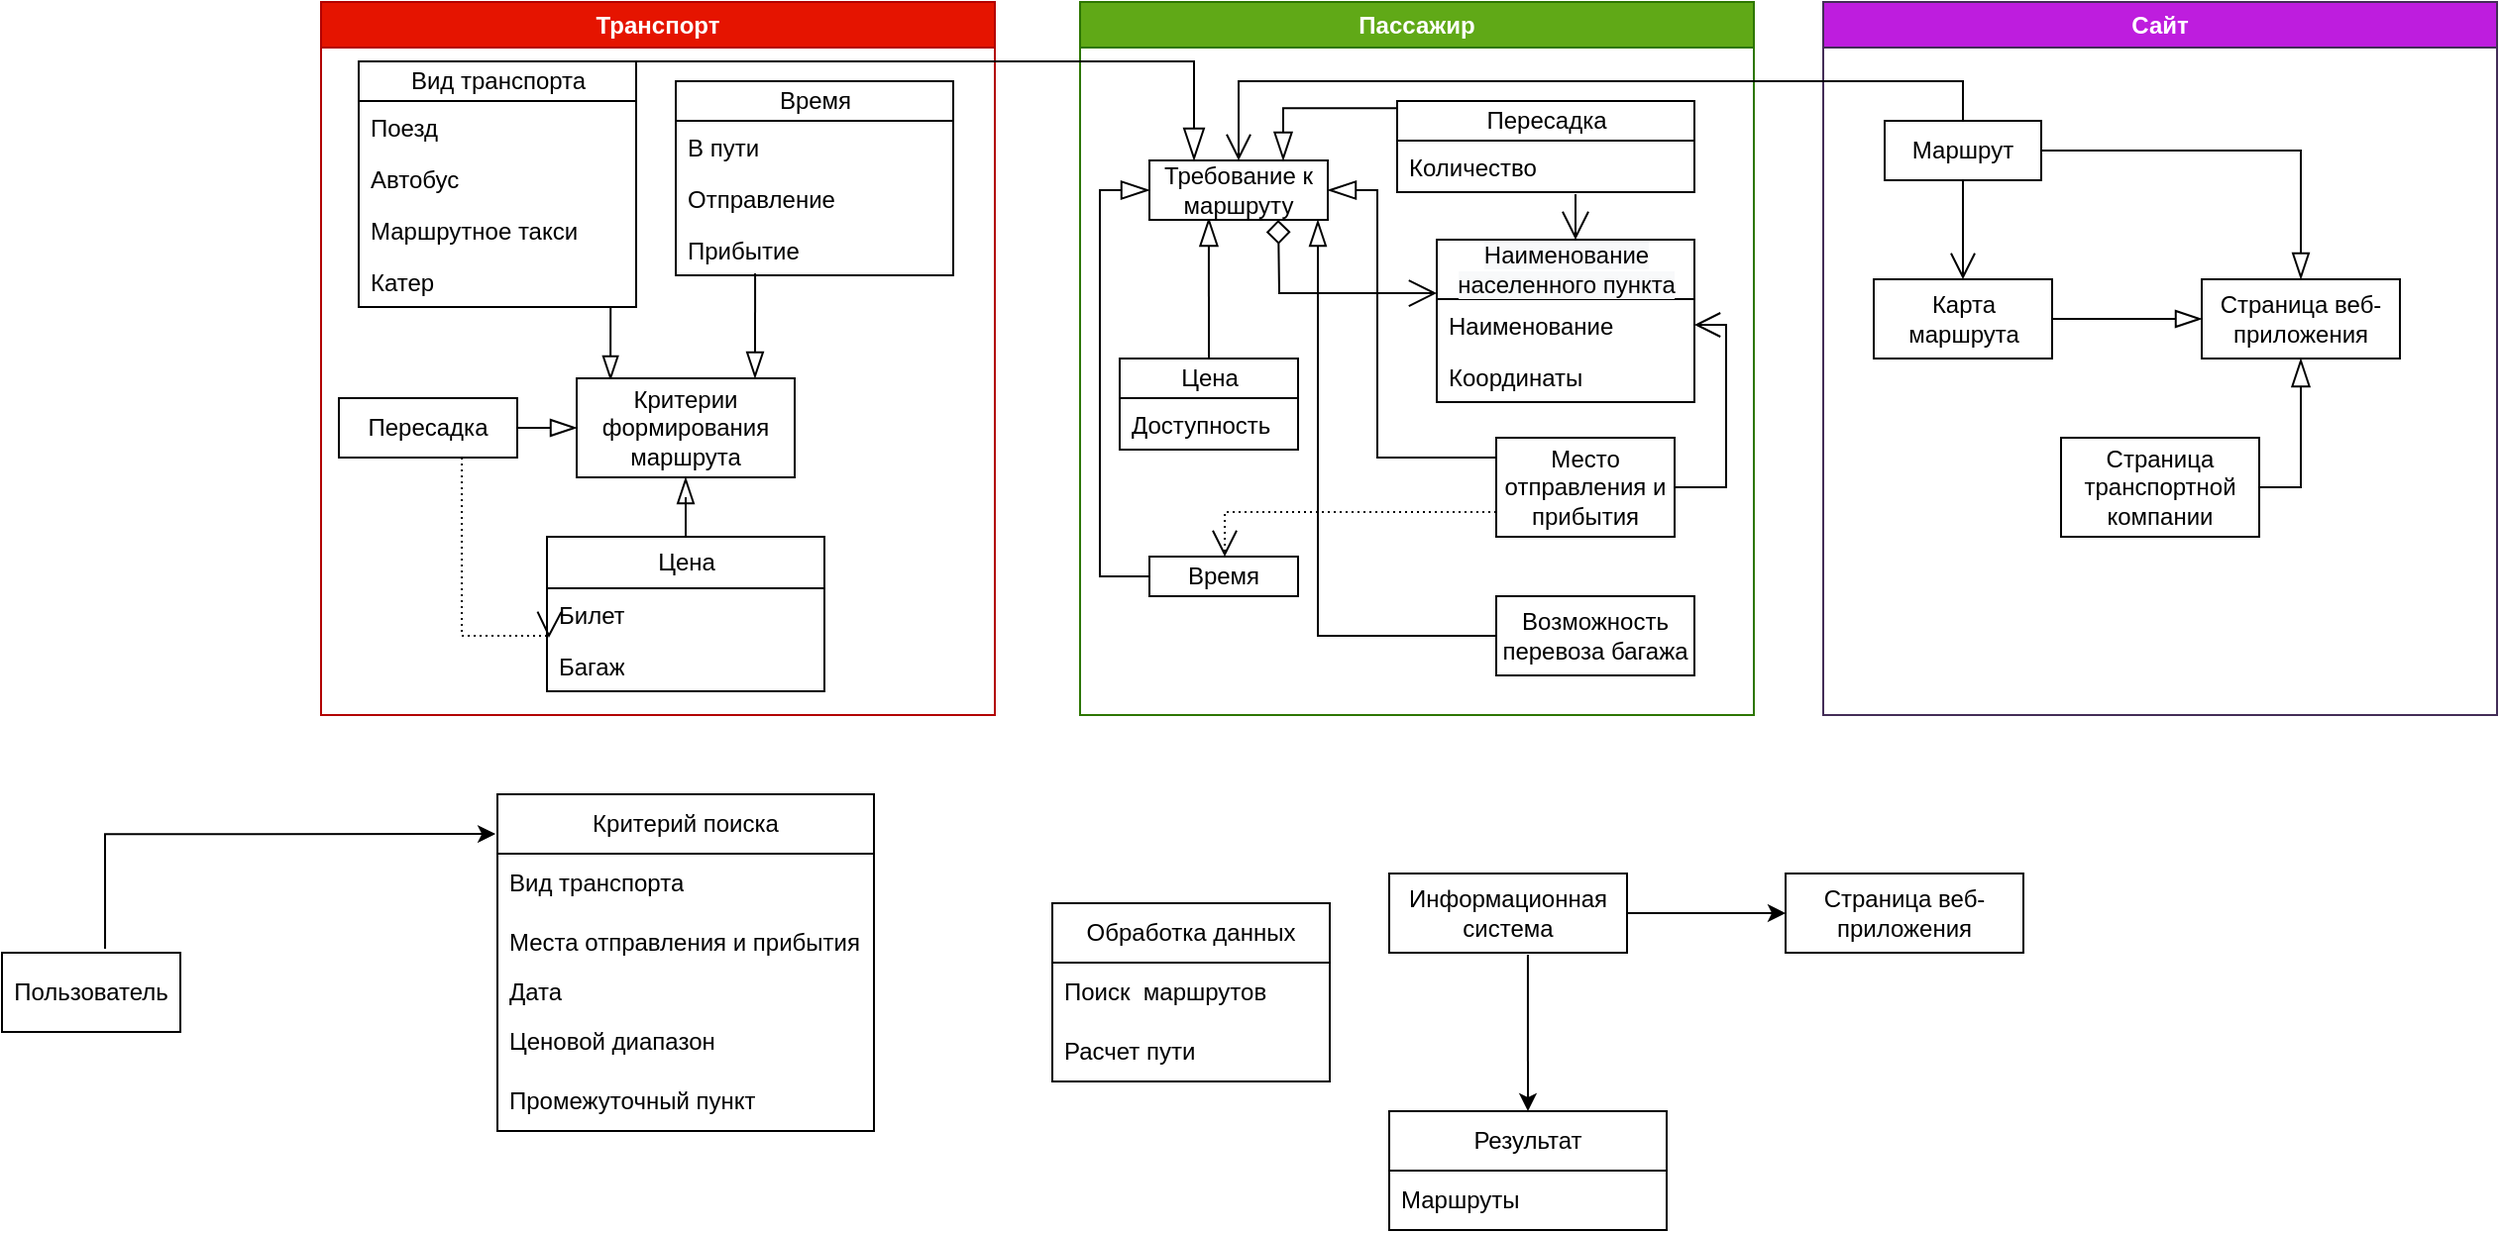<mxfile version="21.0.2" type="github">
  <diagram id="97Nrrohps93HSM1ZIezM" name="Страница 1">
    <mxGraphModel dx="2261" dy="1965" grid="1" gridSize="10" guides="1" tooltips="1" connect="1" arrows="1" fold="1" page="1" pageScale="1" pageWidth="827" pageHeight="1169" math="0" shadow="0">
      <root>
        <mxCell id="0" />
        <mxCell id="1" parent="0" />
        <mxCell id="limBzkKbLuW3zujK5Wkw-1" value="Транспорт" style="swimlane;whiteSpace=wrap;html=1;fillColor=#e51400;strokeColor=#B20000;fontColor=#ffffff;" parent="1" vertex="1">
          <mxGeometry x="-319" y="-40" width="340" height="360" as="geometry" />
        </mxCell>
        <mxCell id="rN79pym6WUAMVs8a9SZX-15" style="edgeStyle=orthogonalEdgeStyle;rounded=0;orthogonalLoop=1;jettySize=auto;html=1;entryX=0.155;entryY=0.02;entryDx=0;entryDy=0;startArrow=none;startFill=0;endArrow=blockThin;endFill=0;startSize=12;endSize=10;targetPerimeterSpacing=11;entryPerimeter=0;exitX=0.893;exitY=1;exitDx=0;exitDy=0;exitPerimeter=0;" parent="limBzkKbLuW3zujK5Wkw-1" source="limBzkKbLuW3zujK5Wkw-15" target="limBzkKbLuW3zujK5Wkw-46" edge="1">
          <mxGeometry relative="1" as="geometry">
            <Array as="points">
              <mxPoint x="146" y="154" />
            </Array>
          </mxGeometry>
        </mxCell>
        <mxCell id="limBzkKbLuW3zujK5Wkw-12" value="Вид транспорта" style="swimlane;fontStyle=0;childLayout=stackLayout;horizontal=1;startSize=20;fillColor=none;horizontalStack=0;resizeParent=1;resizeParentMax=0;resizeLast=0;collapsible=1;marginBottom=0;html=1;" parent="limBzkKbLuW3zujK5Wkw-1" vertex="1">
          <mxGeometry x="19" y="30" width="140" height="124" as="geometry" />
        </mxCell>
        <mxCell id="limBzkKbLuW3zujK5Wkw-16" value="Поезд&amp;nbsp;" style="text;strokeColor=none;fillColor=none;align=left;verticalAlign=top;spacingLeft=4;spacingRight=4;overflow=hidden;rotatable=0;points=[[0,0.5],[1,0.5]];portConstraint=eastwest;whiteSpace=wrap;html=1;" parent="limBzkKbLuW3zujK5Wkw-12" vertex="1">
          <mxGeometry y="20" width="140" height="26" as="geometry" />
        </mxCell>
        <mxCell id="limBzkKbLuW3zujK5Wkw-13" value="Автобус" style="text;strokeColor=none;fillColor=none;align=left;verticalAlign=top;spacingLeft=4;spacingRight=4;overflow=hidden;rotatable=0;points=[[0,0.5],[1,0.5]];portConstraint=eastwest;whiteSpace=wrap;html=1;" parent="limBzkKbLuW3zujK5Wkw-12" vertex="1">
          <mxGeometry y="46" width="140" height="26" as="geometry" />
        </mxCell>
        <mxCell id="limBzkKbLuW3zujK5Wkw-14" value="Маршрутное такси" style="text;strokeColor=none;fillColor=none;align=left;verticalAlign=top;spacingLeft=4;spacingRight=4;overflow=hidden;rotatable=0;points=[[0,0.5],[1,0.5]];portConstraint=eastwest;whiteSpace=wrap;html=1;" parent="limBzkKbLuW3zujK5Wkw-12" vertex="1">
          <mxGeometry y="72" width="140" height="26" as="geometry" />
        </mxCell>
        <mxCell id="limBzkKbLuW3zujK5Wkw-15" value="Катер" style="text;strokeColor=none;fillColor=none;align=left;verticalAlign=top;spacingLeft=4;spacingRight=4;overflow=hidden;rotatable=0;points=[[0,0.5],[1,0.5]];portConstraint=eastwest;whiteSpace=wrap;html=1;" parent="limBzkKbLuW3zujK5Wkw-12" vertex="1">
          <mxGeometry y="98" width="140" height="26" as="geometry" />
        </mxCell>
        <mxCell id="limBzkKbLuW3zujK5Wkw-21" value="Время" style="swimlane;fontStyle=0;childLayout=stackLayout;horizontal=1;startSize=20;fillColor=none;horizontalStack=0;resizeParent=1;resizeParentMax=0;resizeLast=0;collapsible=1;marginBottom=0;html=1;" parent="limBzkKbLuW3zujK5Wkw-1" vertex="1">
          <mxGeometry x="179" y="40" width="140" height="98" as="geometry" />
        </mxCell>
        <mxCell id="limBzkKbLuW3zujK5Wkw-22" value="В пути" style="text;strokeColor=none;fillColor=none;align=left;verticalAlign=top;spacingLeft=4;spacingRight=4;overflow=hidden;rotatable=0;points=[[0,0.5],[1,0.5]];portConstraint=eastwest;whiteSpace=wrap;html=1;" parent="limBzkKbLuW3zujK5Wkw-21" vertex="1">
          <mxGeometry y="20" width="140" height="26" as="geometry" />
        </mxCell>
        <mxCell id="limBzkKbLuW3zujK5Wkw-23" value="Отправление" style="text;strokeColor=none;fillColor=none;align=left;verticalAlign=top;spacingLeft=4;spacingRight=4;overflow=hidden;rotatable=0;points=[[0,0.5],[1,0.5]];portConstraint=eastwest;whiteSpace=wrap;html=1;" parent="limBzkKbLuW3zujK5Wkw-21" vertex="1">
          <mxGeometry y="46" width="140" height="26" as="geometry" />
        </mxCell>
        <mxCell id="limBzkKbLuW3zujK5Wkw-24" value="Прибытие" style="text;strokeColor=none;fillColor=none;align=left;verticalAlign=top;spacingLeft=4;spacingRight=4;overflow=hidden;rotatable=0;points=[[0,0.5],[1,0.5]];portConstraint=eastwest;whiteSpace=wrap;html=1;" parent="limBzkKbLuW3zujK5Wkw-21" vertex="1">
          <mxGeometry y="72" width="140" height="26" as="geometry" />
        </mxCell>
        <mxCell id="limBzkKbLuW3zujK5Wkw-79" style="edgeStyle=orthogonalEdgeStyle;rounded=0;orthogonalLoop=1;jettySize=auto;html=1;exitX=0.689;exitY=1;exitDx=0;exitDy=0;startArrow=none;startFill=0;endArrow=open;endFill=0;dashed=1;dashPattern=1 2;entryX=0.007;entryY=0.962;entryDx=0;entryDy=0;entryPerimeter=0;exitPerimeter=0;endSize=11;startSize=11;" parent="limBzkKbLuW3zujK5Wkw-1" source="limBzkKbLuW3zujK5Wkw-47" target="limBzkKbLuW3zujK5Wkw-28" edge="1">
          <mxGeometry relative="1" as="geometry">
            <mxPoint x="109" y="320" as="targetPoint" />
            <Array as="points">
              <mxPoint x="71" y="320" />
            </Array>
          </mxGeometry>
        </mxCell>
        <mxCell id="rN79pym6WUAMVs8a9SZX-1" style="edgeStyle=elbowEdgeStyle;rounded=0;orthogonalLoop=1;jettySize=auto;html=1;startArrow=none;endArrow=blockThin;entryX=0;entryY=0.5;entryDx=0;entryDy=0;exitX=1;exitY=0.5;exitDx=0;exitDy=0;endFill=0;endSize=11;startSize=11;" parent="limBzkKbLuW3zujK5Wkw-1" source="limBzkKbLuW3zujK5Wkw-47" target="limBzkKbLuW3zujK5Wkw-46" edge="1">
          <mxGeometry relative="1" as="geometry">
            <mxPoint x="99" y="290" as="sourcePoint" />
            <mxPoint x="119" y="240" as="targetPoint" />
          </mxGeometry>
        </mxCell>
        <UserObject label="Пересадка" treeRoot="1" id="limBzkKbLuW3zujK5Wkw-47">
          <mxCell style="whiteSpace=wrap;html=1;align=center;treeFolding=1;treeMoving=1;newEdgeStyle={&quot;edgeStyle&quot;:&quot;elbowEdgeStyle&quot;,&quot;startArrow&quot;:&quot;none&quot;,&quot;endArrow&quot;:&quot;none&quot;};" parent="limBzkKbLuW3zujK5Wkw-1" vertex="1">
            <mxGeometry x="9" y="200" width="90" height="30" as="geometry" />
          </mxCell>
        </UserObject>
        <mxCell id="limBzkKbLuW3zujK5Wkw-69" style="edgeStyle=orthogonalEdgeStyle;rounded=0;orthogonalLoop=1;jettySize=auto;html=1;exitX=0.818;exitY=0;exitDx=0;exitDy=0;startArrow=blockThin;startFill=0;endArrow=none;endFill=0;exitPerimeter=0;entryX=0.286;entryY=0.962;entryDx=0;entryDy=0;entryPerimeter=0;endSize=11;startSize=11;" parent="limBzkKbLuW3zujK5Wkw-1" source="limBzkKbLuW3zujK5Wkw-46" target="limBzkKbLuW3zujK5Wkw-24" edge="1">
          <mxGeometry relative="1" as="geometry">
            <mxPoint x="219" y="160" as="targetPoint" />
          </mxGeometry>
        </mxCell>
        <mxCell id="limBzkKbLuW3zujK5Wkw-71" style="edgeStyle=orthogonalEdgeStyle;rounded=0;orthogonalLoop=1;jettySize=auto;html=1;exitX=0.5;exitY=1;exitDx=0;exitDy=0;startArrow=blockThin;startFill=0;endArrow=none;endFill=0;endSize=11;startSize=11;" parent="limBzkKbLuW3zujK5Wkw-1" source="limBzkKbLuW3zujK5Wkw-46" target="limBzkKbLuW3zujK5Wkw-27" edge="1">
          <mxGeometry relative="1" as="geometry" />
        </mxCell>
        <UserObject label="Критерии формирования маршрута" treeRoot="1" id="limBzkKbLuW3zujK5Wkw-46">
          <mxCell style="whiteSpace=wrap;html=1;align=center;treeFolding=1;treeMoving=1;newEdgeStyle={&quot;edgeStyle&quot;:&quot;elbowEdgeStyle&quot;,&quot;startArrow&quot;:&quot;none&quot;,&quot;endArrow&quot;:&quot;none&quot;};" parent="limBzkKbLuW3zujK5Wkw-1" vertex="1">
            <mxGeometry x="129" y="190" width="110" height="50" as="geometry" />
          </mxCell>
        </UserObject>
        <mxCell id="limBzkKbLuW3zujK5Wkw-27" value="Цена" style="swimlane;fontStyle=0;childLayout=stackLayout;horizontal=1;startSize=26;fillColor=none;horizontalStack=0;resizeParent=1;resizeParentMax=0;resizeLast=0;collapsible=1;marginBottom=0;html=1;" parent="limBzkKbLuW3zujK5Wkw-1" vertex="1">
          <mxGeometry x="114" y="270" width="140" height="78" as="geometry" />
        </mxCell>
        <mxCell id="limBzkKbLuW3zujK5Wkw-28" value="Билет" style="text;strokeColor=none;fillColor=none;align=left;verticalAlign=top;spacingLeft=4;spacingRight=4;overflow=hidden;rotatable=0;points=[[0,0.5],[1,0.5]];portConstraint=eastwest;whiteSpace=wrap;html=1;" parent="limBzkKbLuW3zujK5Wkw-27" vertex="1">
          <mxGeometry y="26" width="140" height="26" as="geometry" />
        </mxCell>
        <mxCell id="limBzkKbLuW3zujK5Wkw-29" value="Багаж" style="text;strokeColor=none;fillColor=none;align=left;verticalAlign=top;spacingLeft=4;spacingRight=4;overflow=hidden;rotatable=0;points=[[0,0.5],[1,0.5]];portConstraint=eastwest;whiteSpace=wrap;html=1;" parent="limBzkKbLuW3zujK5Wkw-27" vertex="1">
          <mxGeometry y="52" width="140" height="26" as="geometry" />
        </mxCell>
        <mxCell id="rN79pym6WUAMVs8a9SZX-2" style="edgeStyle=elbowEdgeStyle;rounded=0;orthogonalLoop=1;jettySize=auto;html=1;startArrow=none;endArrow=none;exitX=0.75;exitY=0;exitDx=0;exitDy=0;entryX=0.5;entryY=0;entryDx=0;entryDy=0;" parent="limBzkKbLuW3zujK5Wkw-1" source="limBzkKbLuW3zujK5Wkw-47" target="limBzkKbLuW3zujK5Wkw-47" edge="1">
          <mxGeometry relative="1" as="geometry" />
        </mxCell>
        <mxCell id="limBzkKbLuW3zujK5Wkw-31" value="Пассажир" style="swimlane;whiteSpace=wrap;html=1;fillColor=#60a917;strokeColor=#2D7600;fontColor=#ffffff;" parent="1" vertex="1">
          <mxGeometry x="64" y="-40" width="340" height="360" as="geometry" />
        </mxCell>
        <mxCell id="limBzkKbLuW3zujK5Wkw-37" value="Цена" style="swimlane;fontStyle=0;childLayout=stackLayout;horizontal=1;startSize=20;fillColor=none;horizontalStack=0;resizeParent=1;resizeParentMax=0;resizeLast=0;collapsible=1;marginBottom=0;html=1;" parent="limBzkKbLuW3zujK5Wkw-31" vertex="1">
          <mxGeometry x="20" y="180" width="90" height="46" as="geometry" />
        </mxCell>
        <mxCell id="limBzkKbLuW3zujK5Wkw-38" value="Доступность" style="text;strokeColor=none;fillColor=none;align=left;verticalAlign=top;spacingLeft=4;spacingRight=4;overflow=hidden;rotatable=0;points=[[0,0.5],[1,0.5]];portConstraint=eastwest;whiteSpace=wrap;html=1;" parent="limBzkKbLuW3zujK5Wkw-37" vertex="1">
          <mxGeometry y="20" width="90" height="26" as="geometry" />
        </mxCell>
        <mxCell id="limBzkKbLuW3zujK5Wkw-41" value="Пересадка" style="swimlane;fontStyle=0;childLayout=stackLayout;horizontal=1;startSize=20;fillColor=none;horizontalStack=0;resizeParent=1;resizeParentMax=0;resizeLast=0;collapsible=1;marginBottom=0;html=1;" parent="limBzkKbLuW3zujK5Wkw-31" vertex="1">
          <mxGeometry x="160" y="50" width="150" height="46" as="geometry" />
        </mxCell>
        <mxCell id="limBzkKbLuW3zujK5Wkw-42" value="Количество" style="text;strokeColor=none;fillColor=none;align=left;verticalAlign=top;spacingLeft=4;spacingRight=4;overflow=hidden;rotatable=0;points=[[0,0.5],[1,0.5]];portConstraint=eastwest;whiteSpace=wrap;html=1;" parent="limBzkKbLuW3zujK5Wkw-41" vertex="1">
          <mxGeometry y="20" width="150" height="26" as="geometry" />
        </mxCell>
        <UserObject label="Возможность перевоза багажа" treeRoot="1" id="limBzkKbLuW3zujK5Wkw-45">
          <mxCell style="whiteSpace=wrap;html=1;align=center;treeFolding=1;treeMoving=1;newEdgeStyle={&quot;edgeStyle&quot;:&quot;elbowEdgeStyle&quot;,&quot;startArrow&quot;:&quot;none&quot;,&quot;endArrow&quot;:&quot;none&quot;};" parent="limBzkKbLuW3zujK5Wkw-31" vertex="1">
            <mxGeometry x="210" y="300" width="100" height="40" as="geometry" />
          </mxCell>
        </UserObject>
        <mxCell id="limBzkKbLuW3zujK5Wkw-83" style="edgeStyle=orthogonalEdgeStyle;rounded=0;orthogonalLoop=1;jettySize=auto;html=1;exitX=0;exitY=0.75;exitDx=0;exitDy=0;dashed=1;dashPattern=1 2;startArrow=none;startFill=0;endArrow=open;endFill=0;strokeWidth=1;endSize=11;" parent="limBzkKbLuW3zujK5Wkw-31" source="limBzkKbLuW3zujK5Wkw-51" target="limBzkKbLuW3zujK5Wkw-50" edge="1">
          <mxGeometry relative="1" as="geometry">
            <Array as="points">
              <mxPoint x="73" y="258" />
            </Array>
          </mxGeometry>
        </mxCell>
        <UserObject label="Место отправления и прибытия" treeRoot="1" id="limBzkKbLuW3zujK5Wkw-51">
          <mxCell style="whiteSpace=wrap;html=1;align=center;treeFolding=1;treeMoving=1;newEdgeStyle={&quot;edgeStyle&quot;:&quot;elbowEdgeStyle&quot;,&quot;startArrow&quot;:&quot;none&quot;,&quot;endArrow&quot;:&quot;none&quot;};" parent="limBzkKbLuW3zujK5Wkw-31" vertex="1">
            <mxGeometry x="210" y="220" width="90" height="50" as="geometry" />
          </mxCell>
        </UserObject>
        <UserObject label="Время" treeRoot="1" id="limBzkKbLuW3zujK5Wkw-50">
          <mxCell style="whiteSpace=wrap;html=1;align=center;treeFolding=1;treeMoving=1;newEdgeStyle={&quot;edgeStyle&quot;:&quot;elbowEdgeStyle&quot;,&quot;startArrow&quot;:&quot;none&quot;,&quot;endArrow&quot;:&quot;none&quot;};" parent="limBzkKbLuW3zujK5Wkw-31" vertex="1">
            <mxGeometry x="35" y="280" width="75" height="20" as="geometry" />
          </mxCell>
        </UserObject>
        <mxCell id="limBzkKbLuW3zujK5Wkw-80" style="edgeStyle=orthogonalEdgeStyle;rounded=0;orthogonalLoop=1;jettySize=auto;html=1;entryX=0.5;entryY=0;entryDx=0;entryDy=0;startArrow=blockThin;startFill=0;endArrow=none;endFill=0;exitX=0.333;exitY=0.967;exitDx=0;exitDy=0;exitPerimeter=0;endSize=11;startSize=12;" parent="limBzkKbLuW3zujK5Wkw-31" source="limBzkKbLuW3zujK5Wkw-49" target="limBzkKbLuW3zujK5Wkw-37" edge="1">
          <mxGeometry relative="1" as="geometry">
            <mxPoint x="65" y="100" as="sourcePoint" />
          </mxGeometry>
        </mxCell>
        <mxCell id="limBzkKbLuW3zujK5Wkw-81" style="edgeStyle=orthogonalEdgeStyle;rounded=0;orthogonalLoop=1;jettySize=auto;html=1;exitX=1;exitY=0.5;exitDx=0;exitDy=0;startArrow=blockThin;startFill=0;endArrow=none;endFill=0;entryX=0;entryY=0.25;entryDx=0;entryDy=0;endSize=11;targetPerimeterSpacing=10;startSize=12;" parent="limBzkKbLuW3zujK5Wkw-31" source="limBzkKbLuW3zujK5Wkw-49" target="limBzkKbLuW3zujK5Wkw-51" edge="1">
          <mxGeometry relative="1" as="geometry">
            <Array as="points">
              <mxPoint x="150" y="95" />
              <mxPoint x="150" y="230" />
              <mxPoint x="210" y="230" />
            </Array>
            <mxPoint x="186" y="240" as="targetPoint" />
          </mxGeometry>
        </mxCell>
        <mxCell id="limBzkKbLuW3zujK5Wkw-82" style="edgeStyle=orthogonalEdgeStyle;rounded=0;orthogonalLoop=1;jettySize=auto;html=1;exitX=0;exitY=0.5;exitDx=0;exitDy=0;entryX=0;entryY=0.5;entryDx=0;entryDy=0;startArrow=blockThin;startFill=0;endArrow=none;endFill=0;endSize=11;startSize=12;" parent="limBzkKbLuW3zujK5Wkw-31" source="limBzkKbLuW3zujK5Wkw-49" target="limBzkKbLuW3zujK5Wkw-50" edge="1">
          <mxGeometry relative="1" as="geometry">
            <Array as="points">
              <mxPoint x="10" y="95" />
              <mxPoint x="10" y="290" />
            </Array>
          </mxGeometry>
        </mxCell>
        <mxCell id="limBzkKbLuW3zujK5Wkw-84" style="edgeStyle=orthogonalEdgeStyle;rounded=0;orthogonalLoop=1;jettySize=auto;html=1;exitX=0.75;exitY=0;exitDx=0;exitDy=0;entryX=0;entryY=0.078;entryDx=0;entryDy=0;entryPerimeter=0;strokeWidth=1;startArrow=blockThin;startFill=0;endArrow=none;endFill=0;endSize=11;startSize=12;" parent="limBzkKbLuW3zujK5Wkw-31" source="limBzkKbLuW3zujK5Wkw-49" target="limBzkKbLuW3zujK5Wkw-41" edge="1">
          <mxGeometry relative="1" as="geometry">
            <Array as="points">
              <mxPoint x="103" y="54" />
            </Array>
          </mxGeometry>
        </mxCell>
        <mxCell id="limBzkKbLuW3zujK5Wkw-85" style="edgeStyle=orthogonalEdgeStyle;rounded=0;orthogonalLoop=1;jettySize=auto;html=1;entryX=0;entryY=0.5;entryDx=0;entryDy=0;strokeWidth=1;startArrow=blockThin;startFill=0;endArrow=none;endFill=0;endSize=11;startSize=11;" parent="limBzkKbLuW3zujK5Wkw-31" target="limBzkKbLuW3zujK5Wkw-45" edge="1">
          <mxGeometry relative="1" as="geometry">
            <Array as="points">
              <mxPoint x="120" y="320" />
            </Array>
            <mxPoint x="120" y="110" as="sourcePoint" />
          </mxGeometry>
        </mxCell>
        <UserObject label="Требование к маршруту" treeRoot="1" id="limBzkKbLuW3zujK5Wkw-49">
          <mxCell style="whiteSpace=wrap;html=1;align=center;treeFolding=1;treeMoving=1;newEdgeStyle={&quot;edgeStyle&quot;:&quot;elbowEdgeStyle&quot;,&quot;startArrow&quot;:&quot;none&quot;,&quot;endArrow&quot;:&quot;none&quot;};" parent="limBzkKbLuW3zujK5Wkw-31" vertex="1">
            <mxGeometry x="35" y="80" width="90" height="30" as="geometry" />
          </mxCell>
        </UserObject>
        <mxCell id="iGJkE_ShlogeNW5qeEZw-10" value="" style="edgeStyle=orthogonalEdgeStyle;rounded=0;orthogonalLoop=1;jettySize=auto;html=1;endArrow=none;endFill=0;startArrow=open;startFill=0;entryX=0.6;entryY=1.038;entryDx=0;entryDy=0;entryPerimeter=0;exitX=0.5;exitY=0;exitDx=0;exitDy=0;startSize=12;" parent="limBzkKbLuW3zujK5Wkw-31" target="limBzkKbLuW3zujK5Wkw-42" edge="1">
          <mxGeometry relative="1" as="geometry">
            <Array as="points" />
            <mxPoint x="250" y="120" as="sourcePoint" />
          </mxGeometry>
        </mxCell>
        <mxCell id="iGJkE_ShlogeNW5qeEZw-18" style="edgeStyle=orthogonalEdgeStyle;rounded=0;orthogonalLoop=1;jettySize=auto;html=1;exitX=0;exitY=-0.115;exitDx=0;exitDy=0;entryX=0.993;entryY=0.923;entryDx=0;entryDy=0;entryPerimeter=0;startArrow=open;startFill=0;endArrow=diamond;endFill=0;endSize=10;exitPerimeter=0;startSize=12;" parent="limBzkKbLuW3zujK5Wkw-31" source="rN79pym6WUAMVs8a9SZX-4" edge="1">
          <mxGeometry relative="1" as="geometry">
            <mxPoint x="200" y="150" as="sourcePoint" />
            <mxPoint x="100.02" y="109.998" as="targetPoint" />
          </mxGeometry>
        </mxCell>
        <mxCell id="rN79pym6WUAMVs8a9SZX-3" value="&lt;span style=&quot;text-align: left; background-color: rgb(248, 249, 250);&quot;&gt;Наименование &lt;br&gt;населенного пункта&lt;/span&gt;" style="swimlane;fontStyle=0;childLayout=stackLayout;horizontal=1;startSize=30;fillColor=none;horizontalStack=0;resizeParent=1;resizeParentMax=0;resizeLast=0;collapsible=1;marginBottom=0;html=1;" parent="limBzkKbLuW3zujK5Wkw-31" vertex="1">
          <mxGeometry x="180" y="120" width="130" height="82" as="geometry" />
        </mxCell>
        <mxCell id="rN79pym6WUAMVs8a9SZX-4" value="Наименование" style="text;strokeColor=none;fillColor=none;align=left;verticalAlign=top;spacingLeft=4;spacingRight=4;overflow=hidden;rotatable=0;points=[[0,0.5],[1,0.5]];portConstraint=eastwest;whiteSpace=wrap;html=1;" parent="rN79pym6WUAMVs8a9SZX-3" vertex="1">
          <mxGeometry y="30" width="130" height="26" as="geometry" />
        </mxCell>
        <mxCell id="rN79pym6WUAMVs8a9SZX-5" value="Координаты" style="text;strokeColor=none;fillColor=none;align=left;verticalAlign=top;spacingLeft=4;spacingRight=4;overflow=hidden;rotatable=0;points=[[0,0.5],[1,0.5]];portConstraint=eastwest;whiteSpace=wrap;html=1;" parent="rN79pym6WUAMVs8a9SZX-3" vertex="1">
          <mxGeometry y="56" width="130" height="26" as="geometry" />
        </mxCell>
        <mxCell id="rN79pym6WUAMVs8a9SZX-6" value="" style="edgeStyle=elbowEdgeStyle;rounded=0;orthogonalLoop=1;jettySize=auto;html=1;elbow=horizontal;startArrow=none;endArrow=open;endSize=11;entryX=1;entryY=0.5;entryDx=0;entryDy=0;startFill=0;endFill=0;" parent="limBzkKbLuW3zujK5Wkw-31" source="limBzkKbLuW3zujK5Wkw-51" target="rN79pym6WUAMVs8a9SZX-4" edge="1">
          <mxGeometry relative="1" as="geometry">
            <Array as="points">
              <mxPoint x="326" y="200" />
            </Array>
          </mxGeometry>
        </mxCell>
        <mxCell id="limBzkKbLuW3zujK5Wkw-53" value="Сайт" style="swimlane;whiteSpace=wrap;html=1;fillColor=#BE1DDE;strokeColor=#432D57;fontColor=#ffffff;" parent="1" vertex="1">
          <mxGeometry x="439" y="-40" width="340" height="360" as="geometry" />
        </mxCell>
        <mxCell id="limBzkKbLuW3zujK5Wkw-89" style="edgeStyle=orthogonalEdgeStyle;rounded=0;orthogonalLoop=1;jettySize=auto;html=1;exitX=1;exitY=0.5;exitDx=0;exitDy=0;strokeWidth=1;startArrow=none;startFill=0;endArrow=blockThin;endFill=0;entryX=0.5;entryY=1;entryDx=0;entryDy=0;endSize=12;" parent="limBzkKbLuW3zujK5Wkw-53" source="limBzkKbLuW3zujK5Wkw-59" target="limBzkKbLuW3zujK5Wkw-87" edge="1">
          <mxGeometry relative="1" as="geometry">
            <Array as="points">
              <mxPoint x="241" y="245" />
            </Array>
            <mxPoint x="241" y="184" as="targetPoint" />
          </mxGeometry>
        </mxCell>
        <UserObject label="Страница транспортной компании" treeRoot="1" id="limBzkKbLuW3zujK5Wkw-59">
          <mxCell style="whiteSpace=wrap;html=1;align=center;treeFolding=1;treeMoving=1;newEdgeStyle={&quot;edgeStyle&quot;:&quot;elbowEdgeStyle&quot;,&quot;startArrow&quot;:&quot;none&quot;,&quot;endArrow&quot;:&quot;none&quot;};" parent="limBzkKbLuW3zujK5Wkw-53" vertex="1">
            <mxGeometry x="120" y="220" width="100" height="50" as="geometry" />
          </mxCell>
        </UserObject>
        <mxCell id="limBzkKbLuW3zujK5Wkw-88" style="edgeStyle=orthogonalEdgeStyle;rounded=0;orthogonalLoop=1;jettySize=auto;html=1;exitX=1;exitY=0.5;exitDx=0;exitDy=0;entryX=0;entryY=0.5;entryDx=0;entryDy=0;strokeWidth=1;startArrow=none;startFill=0;endArrow=blockThin;endFill=0;endSize=11;" parent="limBzkKbLuW3zujK5Wkw-53" source="limBzkKbLuW3zujK5Wkw-62" target="limBzkKbLuW3zujK5Wkw-87" edge="1">
          <mxGeometry relative="1" as="geometry">
            <mxPoint x="260" y="180" as="sourcePoint" />
          </mxGeometry>
        </mxCell>
        <UserObject label="Карта маршрута" treeRoot="1" id="limBzkKbLuW3zujK5Wkw-62">
          <mxCell style="whiteSpace=wrap;html=1;align=center;treeFolding=1;treeMoving=1;newEdgeStyle={&quot;edgeStyle&quot;:&quot;elbowEdgeStyle&quot;,&quot;startArrow&quot;:&quot;none&quot;,&quot;endArrow&quot;:&quot;none&quot;};" parent="limBzkKbLuW3zujK5Wkw-53" vertex="1">
            <mxGeometry x="25.5" y="140" width="90" height="40" as="geometry" />
          </mxCell>
        </UserObject>
        <UserObject label="Страница веб-приложения" treeRoot="1" id="limBzkKbLuW3zujK5Wkw-87">
          <mxCell style="whiteSpace=wrap;html=1;align=center;treeFolding=1;treeMoving=1;newEdgeStyle={&quot;edgeStyle&quot;:&quot;elbowEdgeStyle&quot;,&quot;startArrow&quot;:&quot;none&quot;,&quot;endArrow&quot;:&quot;none&quot;};" parent="limBzkKbLuW3zujK5Wkw-53" vertex="1">
            <mxGeometry x="191" y="140" width="100" height="40" as="geometry" />
          </mxCell>
        </UserObject>
        <mxCell id="rN79pym6WUAMVs8a9SZX-13" style="edgeStyle=elbowEdgeStyle;rounded=0;orthogonalLoop=1;jettySize=auto;html=1;startArrow=none;endArrow=blockThin;exitX=1;exitY=0.5;exitDx=0;exitDy=0;endSize=11;startFill=0;endFill=0;entryX=0.5;entryY=0;entryDx=0;entryDy=0;" parent="limBzkKbLuW3zujK5Wkw-53" source="rN79pym6WUAMVs8a9SZX-12" target="limBzkKbLuW3zujK5Wkw-87" edge="1">
          <mxGeometry relative="1" as="geometry">
            <mxPoint x="271" y="83" as="targetPoint" />
            <Array as="points">
              <mxPoint x="241" y="110" />
              <mxPoint x="231" y="70" />
              <mxPoint x="201" y="70" />
            </Array>
          </mxGeometry>
        </mxCell>
        <mxCell id="rN79pym6WUAMVs8a9SZX-14" value="" style="edgeStyle=elbowEdgeStyle;rounded=0;orthogonalLoop=1;jettySize=auto;html=1;elbow=vertical;startArrow=none;endArrow=open;endSize=11;endFill=0;" parent="limBzkKbLuW3zujK5Wkw-53" source="rN79pym6WUAMVs8a9SZX-12" target="limBzkKbLuW3zujK5Wkw-62" edge="1">
          <mxGeometry relative="1" as="geometry" />
        </mxCell>
        <UserObject label="Маршрут" treeRoot="1" id="rN79pym6WUAMVs8a9SZX-12">
          <mxCell style="whiteSpace=wrap;html=1;align=center;treeFolding=1;treeMoving=1;newEdgeStyle={&quot;edgeStyle&quot;:&quot;elbowEdgeStyle&quot;,&quot;startArrow&quot;:&quot;none&quot;,&quot;endArrow&quot;:&quot;none&quot;};" parent="limBzkKbLuW3zujK5Wkw-53" vertex="1">
            <mxGeometry x="31" y="60" width="79" height="30" as="geometry" />
          </mxCell>
        </UserObject>
        <mxCell id="limBzkKbLuW3zujK5Wkw-67" value="" style="endArrow=none;html=1;endSize=12;startArrow=blockThin;startSize=14;startFill=0;edgeStyle=orthogonalEdgeStyle;align=left;verticalAlign=bottom;rounded=0;entryX=0.75;entryY=0;entryDx=0;entryDy=0;exitX=0.25;exitY=0;exitDx=0;exitDy=0;endFill=0;" parent="1" source="limBzkKbLuW3zujK5Wkw-49" target="limBzkKbLuW3zujK5Wkw-12" edge="1">
          <mxGeometry x="-0.785" y="-22" relative="1" as="geometry">
            <mxPoint x="-40" y="10" as="sourcePoint" />
            <mxPoint x="120" y="10" as="targetPoint" />
            <Array as="points">
              <mxPoint x="118" y="-10" />
              <mxPoint x="-185" y="-10" />
            </Array>
            <mxPoint x="1" as="offset" />
          </mxGeometry>
        </mxCell>
        <mxCell id="limBzkKbLuW3zujK5Wkw-94" style="edgeStyle=orthogonalEdgeStyle;rounded=0;orthogonalLoop=1;jettySize=auto;html=1;entryX=0.5;entryY=0;entryDx=0;entryDy=0;strokeWidth=1;startArrow=none;startFill=0;endArrow=open;endFill=0;exitX=0.5;exitY=0;exitDx=0;exitDy=0;endSize=11;" parent="1" source="rN79pym6WUAMVs8a9SZX-12" target="limBzkKbLuW3zujK5Wkw-49" edge="1">
          <mxGeometry relative="1" as="geometry">
            <mxPoint x="510" as="sourcePoint" />
            <Array as="points">
              <mxPoint x="510" />
              <mxPoint x="144" />
            </Array>
          </mxGeometry>
        </mxCell>
        <mxCell id="da2D-uP626NahNkXn1__-2" style="edgeStyle=orthogonalEdgeStyle;rounded=0;orthogonalLoop=1;jettySize=auto;html=1;entryX=-0.005;entryY=0.118;entryDx=0;entryDy=0;entryPerimeter=0;exitX=0.578;exitY=-0.05;exitDx=0;exitDy=0;exitPerimeter=0;" edge="1" parent="1" source="hs1AKVTi57pS-7JipGtR-2" target="hs1AKVTi57pS-7JipGtR-4">
          <mxGeometry relative="1" as="geometry">
            <Array as="points">
              <mxPoint x="-428" y="380" />
            </Array>
          </mxGeometry>
        </mxCell>
        <mxCell id="hs1AKVTi57pS-7JipGtR-2" value="Пользователь" style="rounded=0;whiteSpace=wrap;html=1;" parent="1" vertex="1">
          <mxGeometry x="-480" y="440" width="90" height="40" as="geometry" />
        </mxCell>
        <mxCell id="hs1AKVTi57pS-7JipGtR-4" value="Критерий поиска" style="swimlane;fontStyle=0;childLayout=stackLayout;horizontal=1;startSize=30;horizontalStack=0;resizeParent=1;resizeParentMax=0;resizeLast=0;collapsible=1;marginBottom=0;whiteSpace=wrap;html=1;" parent="1" vertex="1">
          <mxGeometry x="-230" y="360" width="190" height="170" as="geometry" />
        </mxCell>
        <mxCell id="hs1AKVTi57pS-7JipGtR-5" value="Вид транспорта" style="text;strokeColor=none;fillColor=none;align=left;verticalAlign=middle;spacingLeft=4;spacingRight=4;overflow=hidden;points=[[0,0.5],[1,0.5]];portConstraint=eastwest;rotatable=0;whiteSpace=wrap;html=1;" parent="hs1AKVTi57pS-7JipGtR-4" vertex="1">
          <mxGeometry y="30" width="190" height="30" as="geometry" />
        </mxCell>
        <mxCell id="hs1AKVTi57pS-7JipGtR-6" value="Места отправления и прибытия" style="text;strokeColor=none;fillColor=none;align=left;verticalAlign=middle;spacingLeft=4;spacingRight=4;overflow=hidden;points=[[0,0.5],[1,0.5]];portConstraint=eastwest;rotatable=0;whiteSpace=wrap;html=1;" parent="hs1AKVTi57pS-7JipGtR-4" vertex="1">
          <mxGeometry y="60" width="190" height="30" as="geometry" />
        </mxCell>
        <mxCell id="hs1AKVTi57pS-7JipGtR-7" value="Дата&amp;nbsp;" style="text;strokeColor=none;fillColor=none;align=left;verticalAlign=middle;spacingLeft=4;spacingRight=4;overflow=hidden;points=[[0,0.5],[1,0.5]];portConstraint=eastwest;rotatable=0;whiteSpace=wrap;html=1;" parent="hs1AKVTi57pS-7JipGtR-4" vertex="1">
          <mxGeometry y="90" width="190" height="20" as="geometry" />
        </mxCell>
        <mxCell id="hs1AKVTi57pS-7JipGtR-11" value="Ценовой диапазон" style="text;strokeColor=none;fillColor=none;align=left;verticalAlign=middle;spacingLeft=4;spacingRight=4;overflow=hidden;points=[[0,0.5],[1,0.5]];portConstraint=eastwest;rotatable=0;whiteSpace=wrap;html=1;" parent="hs1AKVTi57pS-7JipGtR-4" vertex="1">
          <mxGeometry y="110" width="190" height="30" as="geometry" />
        </mxCell>
        <mxCell id="hs1AKVTi57pS-7JipGtR-10" value="Промежуточный пункт" style="text;strokeColor=none;fillColor=none;align=left;verticalAlign=middle;spacingLeft=4;spacingRight=4;overflow=hidden;points=[[0,0.5],[1,0.5]];portConstraint=eastwest;rotatable=0;whiteSpace=wrap;html=1;" parent="hs1AKVTi57pS-7JipGtR-4" vertex="1">
          <mxGeometry y="140" width="190" height="30" as="geometry" />
        </mxCell>
        <mxCell id="hs1AKVTi57pS-7JipGtR-22" style="edgeStyle=orthogonalEdgeStyle;rounded=0;orthogonalLoop=1;jettySize=auto;html=1;entryX=0.5;entryY=0;entryDx=0;entryDy=0;exitX=0.583;exitY=1.025;exitDx=0;exitDy=0;exitPerimeter=0;" parent="1" source="hs1AKVTi57pS-7JipGtR-14" target="hs1AKVTi57pS-7JipGtR-18" edge="1">
          <mxGeometry relative="1" as="geometry" />
        </mxCell>
        <mxCell id="hs1AKVTi57pS-7JipGtR-23" style="edgeStyle=orthogonalEdgeStyle;rounded=0;orthogonalLoop=1;jettySize=auto;html=1;exitX=1;exitY=0.5;exitDx=0;exitDy=0;" parent="1" source="hs1AKVTi57pS-7JipGtR-14" target="hs1AKVTi57pS-7JipGtR-16" edge="1">
          <mxGeometry relative="1" as="geometry" />
        </mxCell>
        <mxCell id="hs1AKVTi57pS-7JipGtR-14" value="Информационная система" style="rounded=0;whiteSpace=wrap;html=1;" parent="1" vertex="1">
          <mxGeometry x="220" y="400" width="120" height="40" as="geometry" />
        </mxCell>
        <mxCell id="hs1AKVTi57pS-7JipGtR-16" value="Страница веб-приложения" style="rounded=0;whiteSpace=wrap;html=1;" parent="1" vertex="1">
          <mxGeometry x="420" y="400" width="120" height="40" as="geometry" />
        </mxCell>
        <mxCell id="hs1AKVTi57pS-7JipGtR-18" value="Результат" style="swimlane;fontStyle=0;childLayout=stackLayout;horizontal=1;startSize=30;horizontalStack=0;resizeParent=1;resizeParentMax=0;resizeLast=0;collapsible=1;marginBottom=0;whiteSpace=wrap;html=1;" parent="1" vertex="1">
          <mxGeometry x="220" y="520" width="140" height="60" as="geometry" />
        </mxCell>
        <mxCell id="hs1AKVTi57pS-7JipGtR-19" value="Маршруты" style="text;strokeColor=none;fillColor=none;align=left;verticalAlign=middle;spacingLeft=4;spacingRight=4;overflow=hidden;points=[[0,0.5],[1,0.5]];portConstraint=eastwest;rotatable=0;whiteSpace=wrap;html=1;" parent="hs1AKVTi57pS-7JipGtR-18" vertex="1">
          <mxGeometry y="30" width="140" height="30" as="geometry" />
        </mxCell>
        <mxCell id="da2D-uP626NahNkXn1__-3" value="Обработка данных" style="swimlane;fontStyle=0;childLayout=stackLayout;horizontal=1;startSize=30;horizontalStack=0;resizeParent=1;resizeParentMax=0;resizeLast=0;collapsible=1;marginBottom=0;whiteSpace=wrap;html=1;" vertex="1" parent="1">
          <mxGeometry x="50" y="415" width="140" height="90" as="geometry" />
        </mxCell>
        <mxCell id="da2D-uP626NahNkXn1__-4" value="Поиск&amp;nbsp; маршрутов" style="text;strokeColor=none;fillColor=none;align=left;verticalAlign=middle;spacingLeft=4;spacingRight=4;overflow=hidden;points=[[0,0.5],[1,0.5]];portConstraint=eastwest;rotatable=0;whiteSpace=wrap;html=1;" vertex="1" parent="da2D-uP626NahNkXn1__-3">
          <mxGeometry y="30" width="140" height="30" as="geometry" />
        </mxCell>
        <mxCell id="da2D-uP626NahNkXn1__-5" value="Расчет пути" style="text;strokeColor=none;fillColor=none;align=left;verticalAlign=middle;spacingLeft=4;spacingRight=4;overflow=hidden;points=[[0,0.5],[1,0.5]];portConstraint=eastwest;rotatable=0;whiteSpace=wrap;html=1;" vertex="1" parent="da2D-uP626NahNkXn1__-3">
          <mxGeometry y="60" width="140" height="30" as="geometry" />
        </mxCell>
      </root>
    </mxGraphModel>
  </diagram>
</mxfile>

